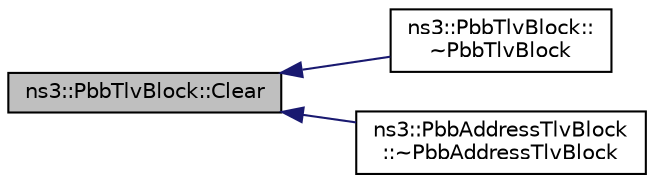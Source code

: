 digraph "ns3::PbbTlvBlock::Clear"
{
  edge [fontname="Helvetica",fontsize="10",labelfontname="Helvetica",labelfontsize="10"];
  node [fontname="Helvetica",fontsize="10",shape=record];
  rankdir="LR";
  Node1 [label="ns3::PbbTlvBlock::Clear",height=0.2,width=0.4,color="black", fillcolor="grey75", style="filled", fontcolor="black"];
  Node1 -> Node2 [dir="back",color="midnightblue",fontsize="10",style="solid"];
  Node2 [label="ns3::PbbTlvBlock::\l~PbbTlvBlock",height=0.2,width=0.4,color="black", fillcolor="white", style="filled",URL="$d8/d5b/classns3_1_1PbbTlvBlock.html#afe9b31571ee46c67d8bd0a3bec4adab0"];
  Node1 -> Node3 [dir="back",color="midnightblue",fontsize="10",style="solid"];
  Node3 [label="ns3::PbbAddressTlvBlock\l::~PbbAddressTlvBlock",height=0.2,width=0.4,color="black", fillcolor="white", style="filled",URL="$de/d87/classns3_1_1PbbAddressTlvBlock.html#a903f18888040b4f3924834e3def19430"];
}
